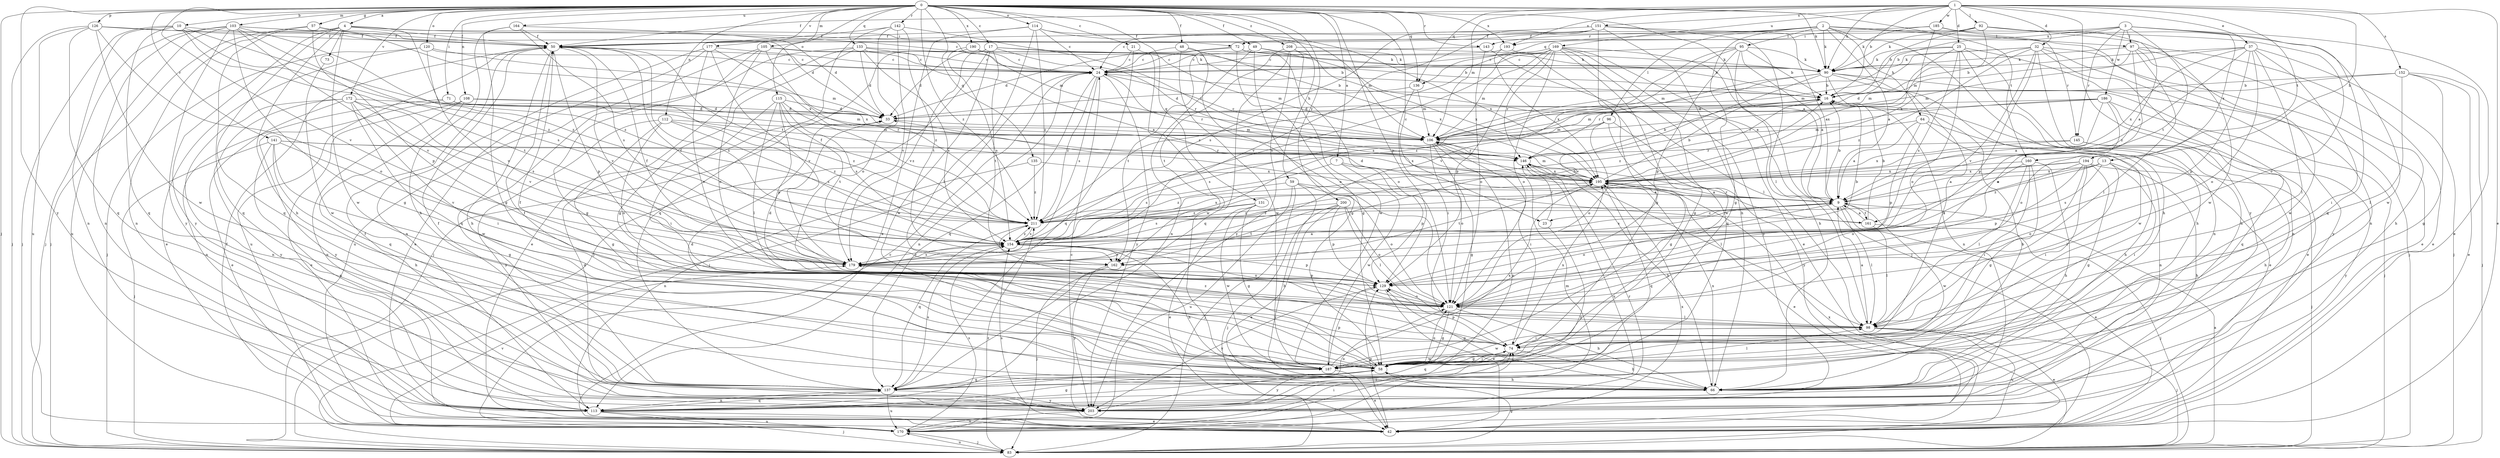 strict digraph  {
0;
1;
2;
3;
4;
7;
9;
10;
13;
16;
17;
21;
23;
24;
25;
32;
33;
37;
42;
48;
49;
50;
57;
58;
59;
64;
66;
71;
72;
73;
74;
83;
90;
92;
95;
96;
97;
98;
103;
105;
106;
108;
112;
113;
114;
115;
120;
121;
126;
129;
131;
133;
135;
136;
137;
141;
142;
143;
145;
146;
151;
152;
154;
160;
161;
162;
164;
169;
170;
172;
177;
179;
185;
186;
187;
190;
193;
194;
195;
200;
203;
208;
211;
0 -> 4  [label=a];
0 -> 7  [label=a];
0 -> 9  [label=a];
0 -> 10  [label=b];
0 -> 17  [label=c];
0 -> 21  [label=c];
0 -> 23  [label=c];
0 -> 48  [label=f];
0 -> 49  [label=f];
0 -> 57  [label=g];
0 -> 59  [label=h];
0 -> 71  [label=i];
0 -> 83  [label=j];
0 -> 90  [label=k];
0 -> 103  [label=m];
0 -> 105  [label=m];
0 -> 108  [label=n];
0 -> 112  [label=n];
0 -> 114  [label=o];
0 -> 115  [label=o];
0 -> 120  [label=o];
0 -> 126  [label=p];
0 -> 129  [label=p];
0 -> 131  [label=q];
0 -> 133  [label=q];
0 -> 135  [label=q];
0 -> 136  [label=q];
0 -> 141  [label=r];
0 -> 142  [label=r];
0 -> 143  [label=r];
0 -> 160  [label=t];
0 -> 164  [label=u];
0 -> 172  [label=v];
0 -> 177  [label=v];
0 -> 179  [label=v];
0 -> 190  [label=x];
0 -> 193  [label=x];
0 -> 200  [label=y];
0 -> 203  [label=y];
0 -> 208  [label=z];
0 -> 211  [label=z];
1 -> 13  [label=b];
1 -> 16  [label=b];
1 -> 25  [label=d];
1 -> 32  [label=d];
1 -> 37  [label=e];
1 -> 42  [label=e];
1 -> 50  [label=f];
1 -> 90  [label=k];
1 -> 92  [label=l];
1 -> 106  [label=m];
1 -> 136  [label=q];
1 -> 151  [label=s];
1 -> 152  [label=s];
1 -> 160  [label=t];
1 -> 169  [label=u];
1 -> 185  [label=w];
1 -> 193  [label=x];
1 -> 203  [label=y];
2 -> 9  [label=a];
2 -> 58  [label=g];
2 -> 64  [label=h];
2 -> 66  [label=h];
2 -> 90  [label=k];
2 -> 95  [label=l];
2 -> 96  [label=l];
2 -> 97  [label=l];
2 -> 136  [label=q];
2 -> 143  [label=r];
2 -> 145  [label=r];
3 -> 16  [label=b];
3 -> 42  [label=e];
3 -> 72  [label=i];
3 -> 97  [label=l];
3 -> 137  [label=q];
3 -> 145  [label=r];
3 -> 161  [label=t];
3 -> 186  [label=w];
3 -> 193  [label=x];
3 -> 194  [label=x];
4 -> 50  [label=f];
4 -> 66  [label=h];
4 -> 72  [label=i];
4 -> 73  [label=i];
4 -> 83  [label=j];
4 -> 106  [label=m];
4 -> 137  [label=q];
4 -> 187  [label=w];
4 -> 203  [label=y];
4 -> 211  [label=z];
7 -> 129  [label=p];
7 -> 154  [label=s];
7 -> 187  [label=w];
7 -> 195  [label=x];
9 -> 16  [label=b];
9 -> 23  [label=c];
9 -> 33  [label=d];
9 -> 42  [label=e];
9 -> 98  [label=l];
9 -> 121  [label=o];
9 -> 154  [label=s];
9 -> 161  [label=t];
9 -> 187  [label=w];
9 -> 211  [label=z];
10 -> 50  [label=f];
10 -> 83  [label=j];
10 -> 113  [label=n];
10 -> 137  [label=q];
10 -> 161  [label=t];
10 -> 162  [label=t];
10 -> 211  [label=z];
13 -> 9  [label=a];
13 -> 66  [label=h];
13 -> 74  [label=i];
13 -> 98  [label=l];
13 -> 154  [label=s];
13 -> 195  [label=x];
13 -> 211  [label=z];
16 -> 33  [label=d];
16 -> 42  [label=e];
16 -> 211  [label=z];
17 -> 33  [label=d];
17 -> 83  [label=j];
17 -> 90  [label=k];
17 -> 106  [label=m];
17 -> 146  [label=r];
17 -> 162  [label=t];
17 -> 179  [label=v];
17 -> 187  [label=w];
21 -> 24  [label=c];
21 -> 137  [label=q];
21 -> 187  [label=w];
23 -> 146  [label=r];
23 -> 203  [label=y];
24 -> 16  [label=b];
24 -> 83  [label=j];
24 -> 113  [label=n];
24 -> 137  [label=q];
24 -> 146  [label=r];
24 -> 154  [label=s];
24 -> 203  [label=y];
24 -> 211  [label=z];
25 -> 66  [label=h];
25 -> 83  [label=j];
25 -> 90  [label=k];
25 -> 106  [label=m];
25 -> 113  [label=n];
25 -> 121  [label=o];
25 -> 154  [label=s];
25 -> 195  [label=x];
32 -> 16  [label=b];
32 -> 42  [label=e];
32 -> 66  [label=h];
32 -> 90  [label=k];
32 -> 106  [label=m];
32 -> 113  [label=n];
32 -> 129  [label=p];
32 -> 179  [label=v];
32 -> 203  [label=y];
32 -> 211  [label=z];
33 -> 106  [label=m];
37 -> 74  [label=i];
37 -> 83  [label=j];
37 -> 90  [label=k];
37 -> 98  [label=l];
37 -> 106  [label=m];
37 -> 121  [label=o];
37 -> 129  [label=p];
37 -> 195  [label=x];
37 -> 211  [label=z];
42 -> 24  [label=c];
42 -> 129  [label=p];
42 -> 154  [label=s];
48 -> 24  [label=c];
48 -> 121  [label=o];
48 -> 187  [label=w];
48 -> 195  [label=x];
49 -> 9  [label=a];
49 -> 58  [label=g];
49 -> 90  [label=k];
49 -> 113  [label=n];
49 -> 162  [label=t];
50 -> 24  [label=c];
50 -> 66  [label=h];
50 -> 129  [label=p];
50 -> 154  [label=s];
50 -> 170  [label=u];
50 -> 179  [label=v];
57 -> 50  [label=f];
57 -> 113  [label=n];
57 -> 129  [label=p];
57 -> 137  [label=q];
57 -> 195  [label=x];
58 -> 33  [label=d];
58 -> 50  [label=f];
58 -> 66  [label=h];
58 -> 74  [label=i];
58 -> 98  [label=l];
58 -> 121  [label=o];
58 -> 137  [label=q];
58 -> 179  [label=v];
58 -> 203  [label=y];
59 -> 9  [label=a];
59 -> 66  [label=h];
59 -> 83  [label=j];
59 -> 121  [label=o];
59 -> 170  [label=u];
59 -> 211  [label=z];
64 -> 9  [label=a];
64 -> 66  [label=h];
64 -> 106  [label=m];
64 -> 113  [label=n];
64 -> 129  [label=p];
66 -> 16  [label=b];
66 -> 129  [label=p];
66 -> 195  [label=x];
71 -> 33  [label=d];
71 -> 106  [label=m];
71 -> 113  [label=n];
71 -> 146  [label=r];
71 -> 203  [label=y];
72 -> 16  [label=b];
72 -> 24  [label=c];
72 -> 33  [label=d];
72 -> 58  [label=g];
72 -> 90  [label=k];
72 -> 121  [label=o];
73 -> 187  [label=w];
74 -> 50  [label=f];
74 -> 58  [label=g];
74 -> 66  [label=h];
74 -> 129  [label=p];
74 -> 137  [label=q];
74 -> 187  [label=w];
74 -> 195  [label=x];
74 -> 211  [label=z];
83 -> 9  [label=a];
83 -> 58  [label=g];
83 -> 170  [label=u];
83 -> 195  [label=x];
83 -> 211  [label=z];
90 -> 16  [label=b];
90 -> 42  [label=e];
90 -> 74  [label=i];
90 -> 113  [label=n];
90 -> 146  [label=r];
90 -> 179  [label=v];
90 -> 187  [label=w];
90 -> 211  [label=z];
92 -> 9  [label=a];
92 -> 16  [label=b];
92 -> 50  [label=f];
92 -> 90  [label=k];
92 -> 106  [label=m];
92 -> 121  [label=o];
92 -> 187  [label=w];
95 -> 9  [label=a];
95 -> 16  [label=b];
95 -> 24  [label=c];
95 -> 66  [label=h];
95 -> 90  [label=k];
95 -> 129  [label=p];
95 -> 154  [label=s];
95 -> 179  [label=v];
96 -> 58  [label=g];
96 -> 106  [label=m];
96 -> 121  [label=o];
96 -> 154  [label=s];
96 -> 203  [label=y];
97 -> 42  [label=e];
97 -> 66  [label=h];
97 -> 90  [label=k];
97 -> 98  [label=l];
97 -> 106  [label=m];
97 -> 121  [label=o];
97 -> 187  [label=w];
98 -> 9  [label=a];
98 -> 42  [label=e];
98 -> 74  [label=i];
98 -> 83  [label=j];
98 -> 170  [label=u];
98 -> 187  [label=w];
103 -> 33  [label=d];
103 -> 50  [label=f];
103 -> 58  [label=g];
103 -> 83  [label=j];
103 -> 113  [label=n];
103 -> 154  [label=s];
103 -> 170  [label=u];
103 -> 179  [label=v];
103 -> 203  [label=y];
103 -> 211  [label=z];
105 -> 24  [label=c];
105 -> 58  [label=g];
105 -> 90  [label=k];
105 -> 121  [label=o];
105 -> 170  [label=u];
105 -> 211  [label=z];
106 -> 24  [label=c];
106 -> 58  [label=g];
106 -> 74  [label=i];
106 -> 113  [label=n];
106 -> 121  [label=o];
106 -> 146  [label=r];
108 -> 33  [label=d];
108 -> 42  [label=e];
108 -> 113  [label=n];
108 -> 137  [label=q];
108 -> 211  [label=z];
112 -> 58  [label=g];
112 -> 106  [label=m];
112 -> 121  [label=o];
112 -> 154  [label=s];
112 -> 203  [label=y];
112 -> 211  [label=z];
113 -> 42  [label=e];
113 -> 58  [label=g];
113 -> 83  [label=j];
113 -> 137  [label=q];
113 -> 170  [label=u];
114 -> 24  [label=c];
114 -> 42  [label=e];
114 -> 50  [label=f];
114 -> 98  [label=l];
114 -> 106  [label=m];
114 -> 195  [label=x];
114 -> 211  [label=z];
115 -> 33  [label=d];
115 -> 74  [label=i];
115 -> 98  [label=l];
115 -> 129  [label=p];
115 -> 154  [label=s];
115 -> 162  [label=t];
115 -> 211  [label=z];
120 -> 24  [label=c];
120 -> 42  [label=e];
120 -> 83  [label=j];
120 -> 106  [label=m];
120 -> 179  [label=v];
121 -> 33  [label=d];
121 -> 58  [label=g];
121 -> 66  [label=h];
121 -> 98  [label=l];
126 -> 24  [label=c];
126 -> 50  [label=f];
126 -> 83  [label=j];
126 -> 121  [label=o];
126 -> 137  [label=q];
126 -> 170  [label=u];
126 -> 187  [label=w];
129 -> 42  [label=e];
129 -> 121  [label=o];
129 -> 203  [label=y];
131 -> 42  [label=e];
131 -> 58  [label=g];
131 -> 154  [label=s];
131 -> 187  [label=w];
131 -> 211  [label=z];
133 -> 9  [label=a];
133 -> 16  [label=b];
133 -> 24  [label=c];
133 -> 33  [label=d];
133 -> 42  [label=e];
133 -> 58  [label=g];
133 -> 137  [label=q];
133 -> 154  [label=s];
135 -> 113  [label=n];
135 -> 195  [label=x];
135 -> 211  [label=z];
136 -> 33  [label=d];
136 -> 74  [label=i];
136 -> 106  [label=m];
137 -> 50  [label=f];
137 -> 113  [label=n];
137 -> 154  [label=s];
137 -> 170  [label=u];
137 -> 203  [label=y];
141 -> 58  [label=g];
141 -> 66  [label=h];
141 -> 83  [label=j];
141 -> 113  [label=n];
141 -> 146  [label=r];
141 -> 179  [label=v];
141 -> 195  [label=x];
142 -> 50  [label=f];
142 -> 121  [label=o];
142 -> 137  [label=q];
142 -> 146  [label=r];
142 -> 162  [label=t];
142 -> 179  [label=v];
143 -> 24  [label=c];
143 -> 98  [label=l];
143 -> 121  [label=o];
145 -> 66  [label=h];
145 -> 146  [label=r];
145 -> 195  [label=x];
145 -> 203  [label=y];
146 -> 16  [label=b];
146 -> 66  [label=h];
146 -> 98  [label=l];
146 -> 170  [label=u];
146 -> 195  [label=x];
151 -> 9  [label=a];
151 -> 24  [label=c];
151 -> 50  [label=f];
151 -> 58  [label=g];
151 -> 66  [label=h];
151 -> 98  [label=l];
151 -> 154  [label=s];
151 -> 179  [label=v];
152 -> 16  [label=b];
152 -> 33  [label=d];
152 -> 42  [label=e];
152 -> 58  [label=g];
152 -> 83  [label=j];
152 -> 98  [label=l];
154 -> 16  [label=b];
154 -> 50  [label=f];
154 -> 66  [label=h];
154 -> 121  [label=o];
154 -> 129  [label=p];
154 -> 162  [label=t];
154 -> 179  [label=v];
154 -> 211  [label=z];
160 -> 58  [label=g];
160 -> 66  [label=h];
160 -> 74  [label=i];
160 -> 98  [label=l];
160 -> 121  [label=o];
160 -> 195  [label=x];
161 -> 9  [label=a];
161 -> 16  [label=b];
161 -> 83  [label=j];
161 -> 98  [label=l];
161 -> 146  [label=r];
162 -> 83  [label=j];
162 -> 203  [label=y];
164 -> 33  [label=d];
164 -> 50  [label=f];
164 -> 58  [label=g];
164 -> 66  [label=h];
164 -> 154  [label=s];
169 -> 24  [label=c];
169 -> 42  [label=e];
169 -> 58  [label=g];
169 -> 83  [label=j];
169 -> 106  [label=m];
169 -> 121  [label=o];
169 -> 129  [label=p];
169 -> 146  [label=r];
169 -> 154  [label=s];
169 -> 187  [label=w];
169 -> 203  [label=y];
169 -> 211  [label=z];
170 -> 24  [label=c];
170 -> 50  [label=f];
170 -> 74  [label=i];
170 -> 83  [label=j];
170 -> 106  [label=m];
170 -> 146  [label=r];
170 -> 154  [label=s];
170 -> 179  [label=v];
170 -> 195  [label=x];
172 -> 33  [label=d];
172 -> 42  [label=e];
172 -> 74  [label=i];
172 -> 113  [label=n];
172 -> 154  [label=s];
172 -> 179  [label=v];
172 -> 187  [label=w];
172 -> 203  [label=y];
177 -> 24  [label=c];
177 -> 42  [label=e];
177 -> 113  [label=n];
177 -> 121  [label=o];
177 -> 179  [label=v];
177 -> 195  [label=x];
179 -> 9  [label=a];
179 -> 16  [label=b];
179 -> 50  [label=f];
179 -> 129  [label=p];
179 -> 154  [label=s];
185 -> 50  [label=f];
185 -> 90  [label=k];
185 -> 113  [label=n];
185 -> 187  [label=w];
185 -> 195  [label=x];
186 -> 9  [label=a];
186 -> 33  [label=d];
186 -> 83  [label=j];
186 -> 106  [label=m];
186 -> 121  [label=o];
186 -> 137  [label=q];
186 -> 146  [label=r];
187 -> 42  [label=e];
187 -> 129  [label=p];
187 -> 195  [label=x];
190 -> 16  [label=b];
190 -> 24  [label=c];
190 -> 83  [label=j];
190 -> 154  [label=s];
193 -> 24  [label=c];
193 -> 137  [label=q];
193 -> 195  [label=x];
194 -> 9  [label=a];
194 -> 58  [label=g];
194 -> 74  [label=i];
194 -> 83  [label=j];
194 -> 121  [label=o];
194 -> 129  [label=p];
194 -> 162  [label=t];
194 -> 195  [label=x];
195 -> 9  [label=a];
195 -> 16  [label=b];
195 -> 42  [label=e];
195 -> 106  [label=m];
195 -> 137  [label=q];
195 -> 162  [label=t];
200 -> 42  [label=e];
200 -> 83  [label=j];
200 -> 98  [label=l];
200 -> 121  [label=o];
200 -> 129  [label=p];
200 -> 162  [label=t];
200 -> 211  [label=z];
203 -> 33  [label=d];
203 -> 50  [label=f];
203 -> 74  [label=i];
203 -> 121  [label=o];
203 -> 170  [label=u];
208 -> 90  [label=k];
208 -> 137  [label=q];
208 -> 162  [label=t];
208 -> 187  [label=w];
208 -> 195  [label=x];
208 -> 203  [label=y];
211 -> 50  [label=f];
211 -> 137  [label=q];
211 -> 154  [label=s];
211 -> 195  [label=x];
}
